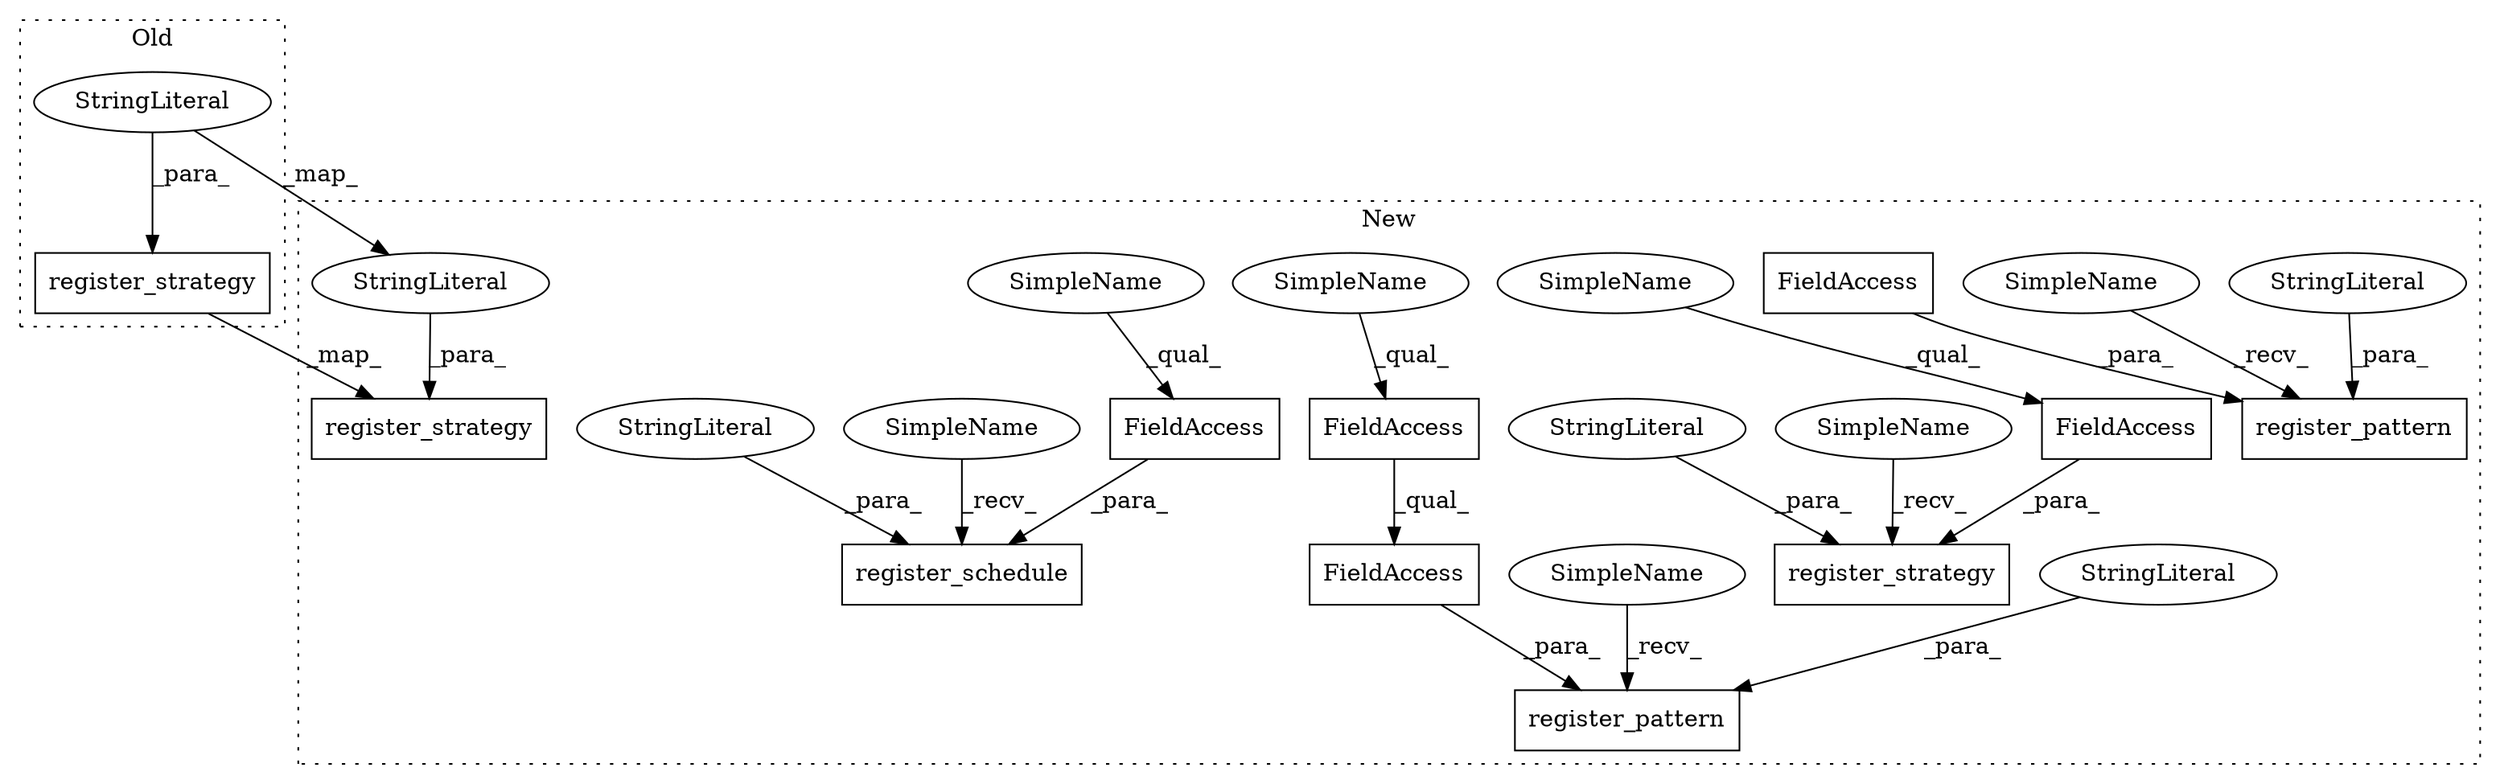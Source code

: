 digraph G {
subgraph cluster0 {
1 [label="register_strategy" a="32" s="6160,6234" l="18,1" shape="box"];
3 [label="StringLiteral" a="45" s="6178" l="21" shape="ellipse"];
label = "Old";
style="dotted";
}
subgraph cluster1 {
2 [label="register_strategy" a="32" s="4181,4235" l="18,1" shape="box"];
4 [label="StringLiteral" a="45" s="4199" l="11" shape="ellipse"];
5 [label="register_pattern" a="32" s="4245,4304" l="17,1" shape="box"];
6 [label="register_strategy" a="32" s="4048,4102" l="18,1" shape="box"];
7 [label="register_schedule" a="32" s="3882,3956" l="18,1" shape="box"];
8 [label="FieldAccess" a="22" s="4274" l="30" shape="box"];
9 [label="FieldAccess" a="22" s="4078" l="24" shape="box"];
10 [label="FieldAccess" a="22" s="3922" l="34" shape="box"];
11 [label="FieldAccess" a="22" s="4005" l="12" shape="box"];
12 [label="StringLiteral" a="45" s="3900" l="21" shape="ellipse"];
13 [label="StringLiteral" a="45" s="4066" l="11" shape="ellipse"];
14 [label="StringLiteral" a="45" s="4262" l="11" shape="ellipse"];
15 [label="register_pattern" a="32" s="3966,4038" l="17,1" shape="box"];
16 [label="StringLiteral" a="45" s="3983" l="21" shape="ellipse"];
17 [label="FieldAccess" a="22" s="4005" l="33" shape="box"];
18 [label="SimpleName" a="42" s="4078" l="8" shape="ellipse"];
19 [label="SimpleName" a="42" s="3922" l="8" shape="ellipse"];
20 [label="SimpleName" a="42" s="3879" l="2" shape="ellipse"];
21 [label="SimpleName" a="42" s="3963" l="2" shape="ellipse"];
22 [label="SimpleName" a="42" s="4045" l="2" shape="ellipse"];
23 [label="SimpleName" a="42" s="4005" l="2" shape="ellipse"];
24 [label="SimpleName" a="42" s="4242" l="2" shape="ellipse"];
label = "New";
style="dotted";
}
1 -> 2 [label="_map_"];
3 -> 1 [label="_para_"];
3 -> 4 [label="_map_"];
4 -> 2 [label="_para_"];
8 -> 5 [label="_para_"];
9 -> 6 [label="_para_"];
10 -> 7 [label="_para_"];
11 -> 17 [label="_qual_"];
12 -> 7 [label="_para_"];
13 -> 6 [label="_para_"];
14 -> 5 [label="_para_"];
16 -> 15 [label="_para_"];
17 -> 15 [label="_para_"];
18 -> 9 [label="_qual_"];
19 -> 10 [label="_qual_"];
20 -> 7 [label="_recv_"];
21 -> 15 [label="_recv_"];
22 -> 6 [label="_recv_"];
23 -> 11 [label="_qual_"];
24 -> 5 [label="_recv_"];
}